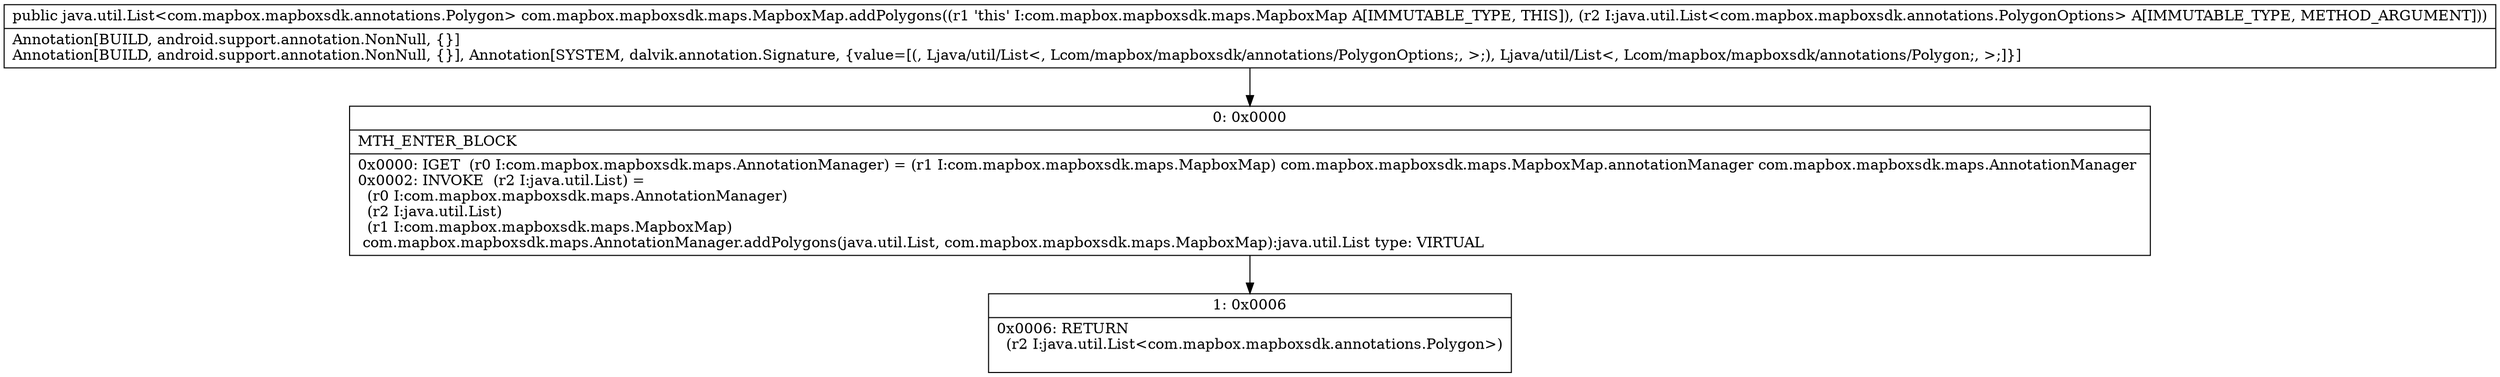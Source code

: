 digraph "CFG forcom.mapbox.mapboxsdk.maps.MapboxMap.addPolygons(Ljava\/util\/List;)Ljava\/util\/List;" {
Node_0 [shape=record,label="{0\:\ 0x0000|MTH_ENTER_BLOCK\l|0x0000: IGET  (r0 I:com.mapbox.mapboxsdk.maps.AnnotationManager) = (r1 I:com.mapbox.mapboxsdk.maps.MapboxMap) com.mapbox.mapboxsdk.maps.MapboxMap.annotationManager com.mapbox.mapboxsdk.maps.AnnotationManager \l0x0002: INVOKE  (r2 I:java.util.List) = \l  (r0 I:com.mapbox.mapboxsdk.maps.AnnotationManager)\l  (r2 I:java.util.List)\l  (r1 I:com.mapbox.mapboxsdk.maps.MapboxMap)\l com.mapbox.mapboxsdk.maps.AnnotationManager.addPolygons(java.util.List, com.mapbox.mapboxsdk.maps.MapboxMap):java.util.List type: VIRTUAL \l}"];
Node_1 [shape=record,label="{1\:\ 0x0006|0x0006: RETURN  \l  (r2 I:java.util.List\<com.mapbox.mapboxsdk.annotations.Polygon\>)\l \l}"];
MethodNode[shape=record,label="{public java.util.List\<com.mapbox.mapboxsdk.annotations.Polygon\> com.mapbox.mapboxsdk.maps.MapboxMap.addPolygons((r1 'this' I:com.mapbox.mapboxsdk.maps.MapboxMap A[IMMUTABLE_TYPE, THIS]), (r2 I:java.util.List\<com.mapbox.mapboxsdk.annotations.PolygonOptions\> A[IMMUTABLE_TYPE, METHOD_ARGUMENT]))  | Annotation[BUILD, android.support.annotation.NonNull, \{\}]\lAnnotation[BUILD, android.support.annotation.NonNull, \{\}], Annotation[SYSTEM, dalvik.annotation.Signature, \{value=[(, Ljava\/util\/List\<, Lcom\/mapbox\/mapboxsdk\/annotations\/PolygonOptions;, \>;), Ljava\/util\/List\<, Lcom\/mapbox\/mapboxsdk\/annotations\/Polygon;, \>;]\}]\l}"];
MethodNode -> Node_0;
Node_0 -> Node_1;
}

